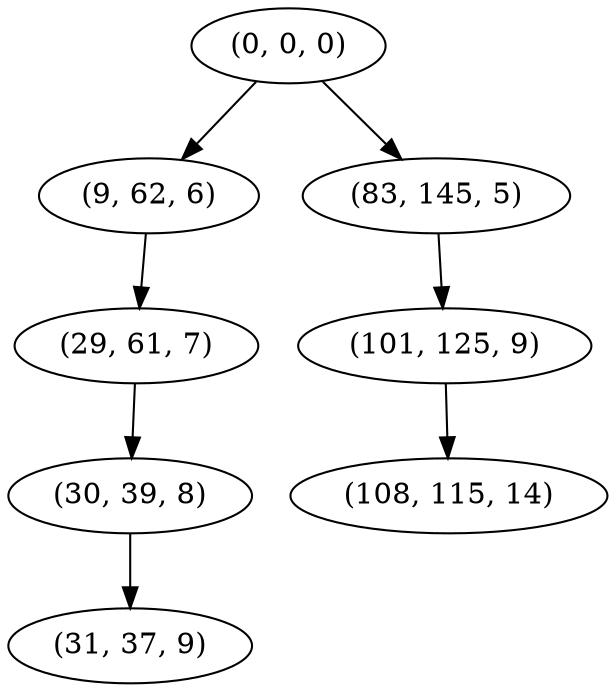 digraph tree {
    "(0, 0, 0)";
    "(9, 62, 6)";
    "(29, 61, 7)";
    "(30, 39, 8)";
    "(31, 37, 9)";
    "(83, 145, 5)";
    "(101, 125, 9)";
    "(108, 115, 14)";
    "(0, 0, 0)" -> "(9, 62, 6)";
    "(0, 0, 0)" -> "(83, 145, 5)";
    "(9, 62, 6)" -> "(29, 61, 7)";
    "(29, 61, 7)" -> "(30, 39, 8)";
    "(30, 39, 8)" -> "(31, 37, 9)";
    "(83, 145, 5)" -> "(101, 125, 9)";
    "(101, 125, 9)" -> "(108, 115, 14)";
}

